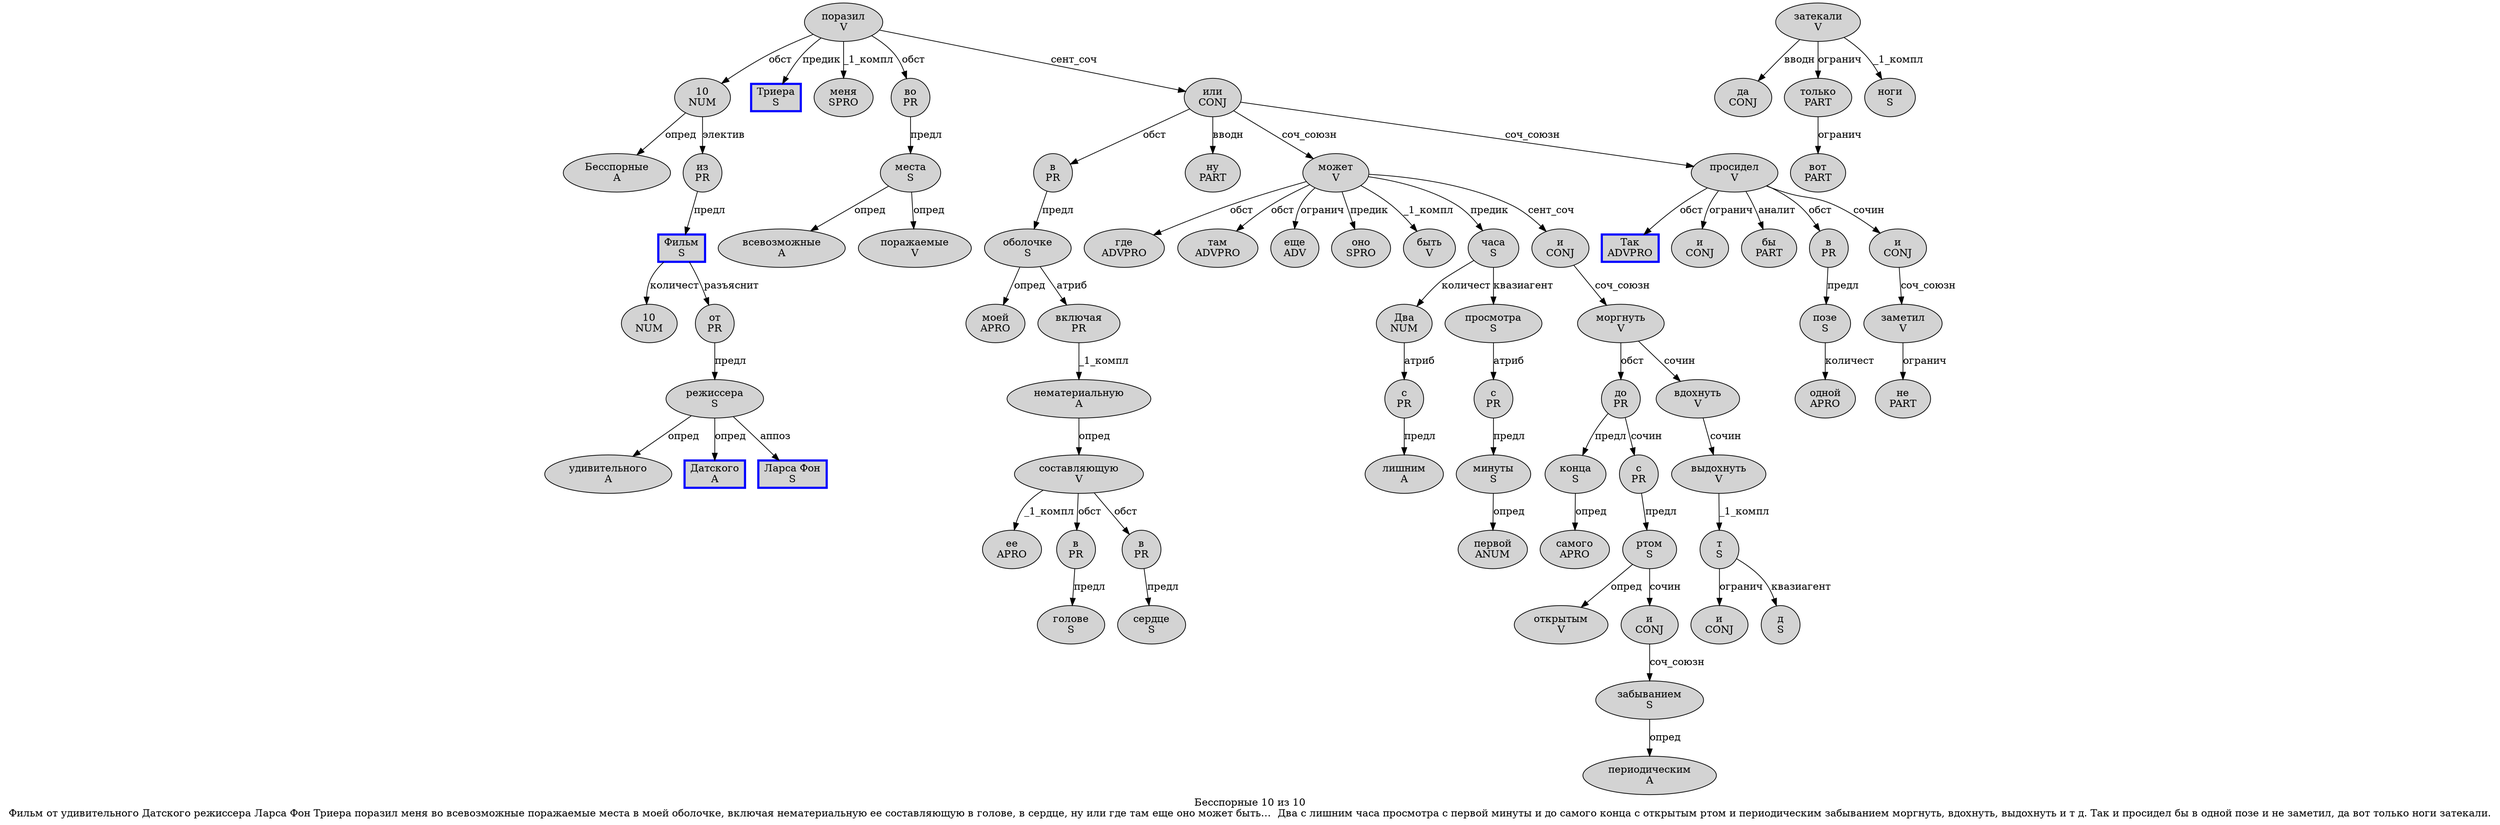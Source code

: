 digraph SENTENCE_901 {
	graph [label="Бесспорные 10 из 10
Фильм от удивительного Датского режиссера Ларса Фон Триера поразил меня во всевозможные поражаемые места в моей оболочке, включая нематериальную ее составляющую в голове, в сердце, ну или где там еще оно может быть…  Два с лишним часа просмотра с первой минуты и до самого конца с открытым ртом и периодическим забыванием моргнуть, вдохнуть, выдохнуть и т д. Так и просидел бы в одной позе и не заметил, да вот только ноги затекали."]
	node [style=filled]
		0 [label="Бесспорные
A" color="" fillcolor=lightgray penwidth=1 shape=ellipse]
		1 [label="10
NUM" color="" fillcolor=lightgray penwidth=1 shape=ellipse]
		2 [label="из
PR" color="" fillcolor=lightgray penwidth=1 shape=ellipse]
		3 [label="10
NUM" color="" fillcolor=lightgray penwidth=1 shape=ellipse]
		4 [label="Фильм
S" color=blue fillcolor=lightgray penwidth=3 shape=box]
		5 [label="от
PR" color="" fillcolor=lightgray penwidth=1 shape=ellipse]
		6 [label="удивительного
A" color="" fillcolor=lightgray penwidth=1 shape=ellipse]
		7 [label="Датского
A" color=blue fillcolor=lightgray penwidth=3 shape=box]
		8 [label="режиссера
S" color="" fillcolor=lightgray penwidth=1 shape=ellipse]
		9 [label="Ларса Фон
S" color=blue fillcolor=lightgray penwidth=3 shape=box]
		10 [label="Триера
S" color=blue fillcolor=lightgray penwidth=3 shape=box]
		11 [label="поразил
V" color="" fillcolor=lightgray penwidth=1 shape=ellipse]
		12 [label="меня
SPRO" color="" fillcolor=lightgray penwidth=1 shape=ellipse]
		13 [label="во
PR" color="" fillcolor=lightgray penwidth=1 shape=ellipse]
		14 [label="всевозможные
A" color="" fillcolor=lightgray penwidth=1 shape=ellipse]
		15 [label="поражаемые
V" color="" fillcolor=lightgray penwidth=1 shape=ellipse]
		16 [label="места
S" color="" fillcolor=lightgray penwidth=1 shape=ellipse]
		17 [label="в
PR" color="" fillcolor=lightgray penwidth=1 shape=ellipse]
		18 [label="моей
APRO" color="" fillcolor=lightgray penwidth=1 shape=ellipse]
		19 [label="оболочке
S" color="" fillcolor=lightgray penwidth=1 shape=ellipse]
		21 [label="включая
PR" color="" fillcolor=lightgray penwidth=1 shape=ellipse]
		22 [label="нематериальную
A" color="" fillcolor=lightgray penwidth=1 shape=ellipse]
		23 [label="ее
APRO" color="" fillcolor=lightgray penwidth=1 shape=ellipse]
		24 [label="составляющую
V" color="" fillcolor=lightgray penwidth=1 shape=ellipse]
		25 [label="в
PR" color="" fillcolor=lightgray penwidth=1 shape=ellipse]
		26 [label="голове
S" color="" fillcolor=lightgray penwidth=1 shape=ellipse]
		28 [label="в
PR" color="" fillcolor=lightgray penwidth=1 shape=ellipse]
		29 [label="сердце
S" color="" fillcolor=lightgray penwidth=1 shape=ellipse]
		31 [label="ну
PART" color="" fillcolor=lightgray penwidth=1 shape=ellipse]
		32 [label="или
CONJ" color="" fillcolor=lightgray penwidth=1 shape=ellipse]
		33 [label="где
ADVPRO" color="" fillcolor=lightgray penwidth=1 shape=ellipse]
		34 [label="там
ADVPRO" color="" fillcolor=lightgray penwidth=1 shape=ellipse]
		35 [label="еще
ADV" color="" fillcolor=lightgray penwidth=1 shape=ellipse]
		36 [label="оно
SPRO" color="" fillcolor=lightgray penwidth=1 shape=ellipse]
		37 [label="может
V" color="" fillcolor=lightgray penwidth=1 shape=ellipse]
		38 [label="быть
V" color="" fillcolor=lightgray penwidth=1 shape=ellipse]
		40 [label="Два
NUM" color="" fillcolor=lightgray penwidth=1 shape=ellipse]
		41 [label="с
PR" color="" fillcolor=lightgray penwidth=1 shape=ellipse]
		42 [label="лишним
A" color="" fillcolor=lightgray penwidth=1 shape=ellipse]
		43 [label="часа
S" color="" fillcolor=lightgray penwidth=1 shape=ellipse]
		44 [label="просмотра
S" color="" fillcolor=lightgray penwidth=1 shape=ellipse]
		45 [label="с
PR" color="" fillcolor=lightgray penwidth=1 shape=ellipse]
		46 [label="первой
ANUM" color="" fillcolor=lightgray penwidth=1 shape=ellipse]
		47 [label="минуты
S" color="" fillcolor=lightgray penwidth=1 shape=ellipse]
		48 [label="и
CONJ" color="" fillcolor=lightgray penwidth=1 shape=ellipse]
		49 [label="до
PR" color="" fillcolor=lightgray penwidth=1 shape=ellipse]
		50 [label="самого
APRO" color="" fillcolor=lightgray penwidth=1 shape=ellipse]
		51 [label="конца
S" color="" fillcolor=lightgray penwidth=1 shape=ellipse]
		52 [label="с
PR" color="" fillcolor=lightgray penwidth=1 shape=ellipse]
		53 [label="открытым
V" color="" fillcolor=lightgray penwidth=1 shape=ellipse]
		54 [label="ртом
S" color="" fillcolor=lightgray penwidth=1 shape=ellipse]
		55 [label="и
CONJ" color="" fillcolor=lightgray penwidth=1 shape=ellipse]
		56 [label="периодическим
A" color="" fillcolor=lightgray penwidth=1 shape=ellipse]
		57 [label="забыванием
S" color="" fillcolor=lightgray penwidth=1 shape=ellipse]
		58 [label="моргнуть
V" color="" fillcolor=lightgray penwidth=1 shape=ellipse]
		60 [label="вдохнуть
V" color="" fillcolor=lightgray penwidth=1 shape=ellipse]
		62 [label="выдохнуть
V" color="" fillcolor=lightgray penwidth=1 shape=ellipse]
		63 [label="и
CONJ" color="" fillcolor=lightgray penwidth=1 shape=ellipse]
		64 [label="т
S" color="" fillcolor=lightgray penwidth=1 shape=ellipse]
		65 [label="д
S" color="" fillcolor=lightgray penwidth=1 shape=ellipse]
		67 [label="Так
ADVPRO" color=blue fillcolor=lightgray penwidth=3 shape=box]
		68 [label="и
CONJ" color="" fillcolor=lightgray penwidth=1 shape=ellipse]
		69 [label="просидел
V" color="" fillcolor=lightgray penwidth=1 shape=ellipse]
		70 [label="бы
PART" color="" fillcolor=lightgray penwidth=1 shape=ellipse]
		71 [label="в
PR" color="" fillcolor=lightgray penwidth=1 shape=ellipse]
		72 [label="одной
APRO" color="" fillcolor=lightgray penwidth=1 shape=ellipse]
		73 [label="позе
S" color="" fillcolor=lightgray penwidth=1 shape=ellipse]
		74 [label="и
CONJ" color="" fillcolor=lightgray penwidth=1 shape=ellipse]
		75 [label="не
PART" color="" fillcolor=lightgray penwidth=1 shape=ellipse]
		76 [label="заметил
V" color="" fillcolor=lightgray penwidth=1 shape=ellipse]
		78 [label="да
CONJ" color="" fillcolor=lightgray penwidth=1 shape=ellipse]
		79 [label="вот
PART" color="" fillcolor=lightgray penwidth=1 shape=ellipse]
		80 [label="только
PART" color="" fillcolor=lightgray penwidth=1 shape=ellipse]
		81 [label="ноги
S" color="" fillcolor=lightgray penwidth=1 shape=ellipse]
		82 [label="затекали
V" color="" fillcolor=lightgray penwidth=1 shape=ellipse]
			60 -> 62 [label="сочин"]
			24 -> 23 [label="_1_компл"]
			24 -> 25 [label="обст"]
			24 -> 28 [label="обст"]
			4 -> 3 [label="количест"]
			4 -> 5 [label="разъяснит"]
			71 -> 73 [label="предл"]
			51 -> 50 [label="опред"]
			13 -> 16 [label="предл"]
			11 -> 1 [label="обст"]
			11 -> 10 [label="предик"]
			11 -> 12 [label="_1_компл"]
			11 -> 13 [label="обст"]
			11 -> 32 [label="сент_соч"]
			32 -> 17 [label="обст"]
			32 -> 31 [label="вводн"]
			32 -> 37 [label="соч_союзн"]
			32 -> 69 [label="соч_союзн"]
			5 -> 8 [label="предл"]
			17 -> 19 [label="предл"]
			58 -> 49 [label="обст"]
			58 -> 60 [label="сочин"]
			80 -> 79 [label="огранич"]
			21 -> 22 [label="_1_компл"]
			19 -> 18 [label="опред"]
			19 -> 21 [label="атриб"]
			48 -> 58 [label="соч_союзн"]
			43 -> 40 [label="количест"]
			43 -> 44 [label="квазиагент"]
			64 -> 63 [label="огранич"]
			64 -> 65 [label="квазиагент"]
			55 -> 57 [label="соч_союзн"]
			8 -> 6 [label="опред"]
			8 -> 7 [label="опред"]
			8 -> 9 [label="аппоз"]
			28 -> 29 [label="предл"]
			45 -> 47 [label="предл"]
			73 -> 72 [label="количест"]
			47 -> 46 [label="опред"]
			69 -> 67 [label="обст"]
			69 -> 68 [label="огранич"]
			69 -> 70 [label="аналит"]
			69 -> 71 [label="обст"]
			69 -> 74 [label="сочин"]
			44 -> 45 [label="атриб"]
			40 -> 41 [label="атриб"]
			54 -> 53 [label="опред"]
			54 -> 55 [label="сочин"]
			74 -> 76 [label="соч_союзн"]
			57 -> 56 [label="опред"]
			37 -> 33 [label="обст"]
			37 -> 34 [label="обст"]
			37 -> 35 [label="огранич"]
			37 -> 36 [label="предик"]
			37 -> 38 [label="_1_компл"]
			37 -> 43 [label="предик"]
			37 -> 48 [label="сент_соч"]
			49 -> 51 [label="предл"]
			49 -> 52 [label="сочин"]
			1 -> 0 [label="опред"]
			1 -> 2 [label="электив"]
			82 -> 78 [label="вводн"]
			82 -> 80 [label="огранич"]
			82 -> 81 [label="_1_компл"]
			62 -> 64 [label="_1_компл"]
			52 -> 54 [label="предл"]
			76 -> 75 [label="огранич"]
			22 -> 24 [label="опред"]
			16 -> 14 [label="опред"]
			16 -> 15 [label="опред"]
			25 -> 26 [label="предл"]
			2 -> 4 [label="предл"]
			41 -> 42 [label="предл"]
}